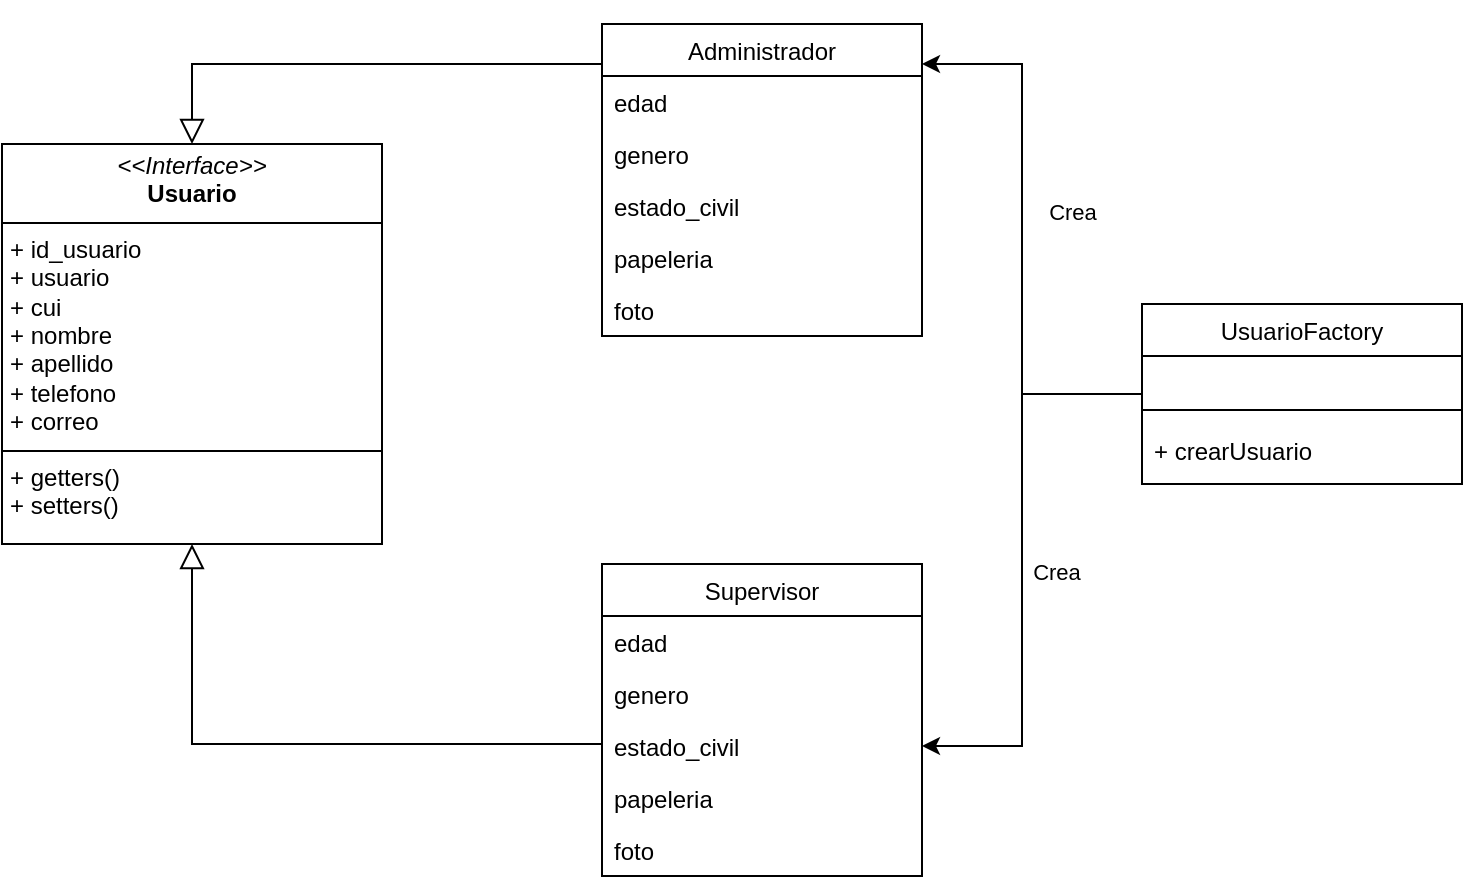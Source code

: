 <mxfile version="25.0.3">
  <diagram id="C5RBs43oDa-KdzZeNtuy" name="Page-1">
    <mxGraphModel dx="1434" dy="746" grid="1" gridSize="10" guides="1" tooltips="1" connect="1" arrows="1" fold="1" page="1" pageScale="1" pageWidth="827" pageHeight="1169" math="0" shadow="0">
      <root>
        <mxCell id="WIyWlLk6GJQsqaUBKTNV-0" />
        <mxCell id="WIyWlLk6GJQsqaUBKTNV-1" parent="WIyWlLk6GJQsqaUBKTNV-0" />
        <mxCell id="zkfFHV4jXpPFQw0GAbJ--6" value="Supervisor" style="swimlane;fontStyle=0;align=center;verticalAlign=top;childLayout=stackLayout;horizontal=1;startSize=26;horizontalStack=0;resizeParent=1;resizeLast=0;collapsible=1;marginBottom=0;rounded=0;shadow=0;strokeWidth=1;" parent="WIyWlLk6GJQsqaUBKTNV-1" vertex="1">
          <mxGeometry x="360" y="320" width="160" height="156" as="geometry">
            <mxRectangle x="130" y="380" width="160" height="26" as="alternateBounds" />
          </mxGeometry>
        </mxCell>
        <mxCell id="zkfFHV4jXpPFQw0GAbJ--7" value="edad" style="text;align=left;verticalAlign=top;spacingLeft=4;spacingRight=4;overflow=hidden;rotatable=0;points=[[0,0.5],[1,0.5]];portConstraint=eastwest;" parent="zkfFHV4jXpPFQw0GAbJ--6" vertex="1">
          <mxGeometry y="26" width="160" height="26" as="geometry" />
        </mxCell>
        <mxCell id="zkfFHV4jXpPFQw0GAbJ--8" value="genero" style="text;align=left;verticalAlign=top;spacingLeft=4;spacingRight=4;overflow=hidden;rotatable=0;points=[[0,0.5],[1,0.5]];portConstraint=eastwest;rounded=0;shadow=0;html=0;" parent="zkfFHV4jXpPFQw0GAbJ--6" vertex="1">
          <mxGeometry y="52" width="160" height="26" as="geometry" />
        </mxCell>
        <mxCell id="N0GQhPZ5D1_vWU-wDZcm-5" value="estado_civil" style="text;align=left;verticalAlign=top;spacingLeft=4;spacingRight=4;overflow=hidden;rotatable=0;points=[[0,0.5],[1,0.5]];portConstraint=eastwest;rounded=0;shadow=0;html=0;" vertex="1" parent="zkfFHV4jXpPFQw0GAbJ--6">
          <mxGeometry y="78" width="160" height="26" as="geometry" />
        </mxCell>
        <mxCell id="N0GQhPZ5D1_vWU-wDZcm-6" value="papeleria" style="text;align=left;verticalAlign=top;spacingLeft=4;spacingRight=4;overflow=hidden;rotatable=0;points=[[0,0.5],[1,0.5]];portConstraint=eastwest;rounded=0;shadow=0;html=0;" vertex="1" parent="zkfFHV4jXpPFQw0GAbJ--6">
          <mxGeometry y="104" width="160" height="26" as="geometry" />
        </mxCell>
        <mxCell id="N0GQhPZ5D1_vWU-wDZcm-7" value="foto" style="text;align=left;verticalAlign=top;spacingLeft=4;spacingRight=4;overflow=hidden;rotatable=0;points=[[0,0.5],[1,0.5]];portConstraint=eastwest;rounded=0;shadow=0;html=0;" vertex="1" parent="zkfFHV4jXpPFQw0GAbJ--6">
          <mxGeometry y="130" width="160" height="26" as="geometry" />
        </mxCell>
        <mxCell id="zkfFHV4jXpPFQw0GAbJ--12" value="" style="endArrow=block;endSize=10;endFill=0;shadow=0;strokeWidth=1;rounded=0;curved=0;edgeStyle=elbowEdgeStyle;elbow=vertical;entryX=0.5;entryY=1;entryDx=0;entryDy=0;" parent="WIyWlLk6GJQsqaUBKTNV-1" source="zkfFHV4jXpPFQw0GAbJ--6" target="N0GQhPZ5D1_vWU-wDZcm-4" edge="1">
          <mxGeometry width="160" relative="1" as="geometry">
            <mxPoint x="200" y="203" as="sourcePoint" />
            <mxPoint x="300" y="362" as="targetPoint" />
            <Array as="points">
              <mxPoint x="140" y="410" />
            </Array>
          </mxGeometry>
        </mxCell>
        <mxCell id="zkfFHV4jXpPFQw0GAbJ--16" value="" style="endArrow=block;endSize=10;endFill=0;shadow=0;strokeWidth=1;rounded=0;curved=0;edgeStyle=elbowEdgeStyle;elbow=vertical;exitX=0.5;exitY=0;exitDx=0;exitDy=0;" parent="WIyWlLk6GJQsqaUBKTNV-1" source="N0GQhPZ5D1_vWU-wDZcm-8" target="N0GQhPZ5D1_vWU-wDZcm-4" edge="1">
          <mxGeometry width="160" relative="1" as="geometry">
            <mxPoint x="414" y="374" as="sourcePoint" />
            <mxPoint x="310" y="190" as="targetPoint" />
            <Array as="points">
              <mxPoint x="290" y="70" />
              <mxPoint x="310" y="90" />
            </Array>
          </mxGeometry>
        </mxCell>
        <mxCell id="N0GQhPZ5D1_vWU-wDZcm-4" value="&lt;p style=&quot;margin:0px;margin-top:4px;text-align:center;&quot;&gt;&lt;i&gt;&amp;lt;&amp;lt;Interface&amp;gt;&amp;gt;&lt;/i&gt;&lt;br&gt;&lt;b&gt;Usuario&lt;/b&gt;&lt;/p&gt;&lt;hr size=&quot;1&quot; style=&quot;border-style:solid;&quot;&gt;&lt;p style=&quot;margin:0px;margin-left:4px;&quot;&gt;+ id_usuario&lt;br&gt;+ usuario&lt;br&gt;+ cui&lt;br&gt;+ nombre&lt;br&gt;+ apellido&lt;br&gt;+ telefono&lt;br&gt;+ correo&lt;/p&gt;&lt;hr size=&quot;1&quot; style=&quot;border-style:solid;&quot;&gt;&lt;p style=&quot;margin:0px;margin-left:4px;&quot;&gt;+ getters()&lt;/p&gt;&lt;p style=&quot;margin:0px;margin-left:4px;&quot;&gt;+ setters()&lt;/p&gt;" style="verticalAlign=top;align=left;overflow=fill;html=1;whiteSpace=wrap;" vertex="1" parent="WIyWlLk6GJQsqaUBKTNV-1">
          <mxGeometry x="60" y="110" width="190" height="200" as="geometry" />
        </mxCell>
        <mxCell id="N0GQhPZ5D1_vWU-wDZcm-8" value="Administrador" style="swimlane;fontStyle=0;align=center;verticalAlign=top;childLayout=stackLayout;horizontal=1;startSize=26;horizontalStack=0;resizeParent=1;resizeLast=0;collapsible=1;marginBottom=0;rounded=0;shadow=0;strokeWidth=1;" vertex="1" parent="WIyWlLk6GJQsqaUBKTNV-1">
          <mxGeometry x="360" y="50" width="160" height="156" as="geometry">
            <mxRectangle x="130" y="380" width="160" height="26" as="alternateBounds" />
          </mxGeometry>
        </mxCell>
        <mxCell id="N0GQhPZ5D1_vWU-wDZcm-9" value="edad" style="text;align=left;verticalAlign=top;spacingLeft=4;spacingRight=4;overflow=hidden;rotatable=0;points=[[0,0.5],[1,0.5]];portConstraint=eastwest;" vertex="1" parent="N0GQhPZ5D1_vWU-wDZcm-8">
          <mxGeometry y="26" width="160" height="26" as="geometry" />
        </mxCell>
        <mxCell id="N0GQhPZ5D1_vWU-wDZcm-10" value="genero" style="text;align=left;verticalAlign=top;spacingLeft=4;spacingRight=4;overflow=hidden;rotatable=0;points=[[0,0.5],[1,0.5]];portConstraint=eastwest;rounded=0;shadow=0;html=0;" vertex="1" parent="N0GQhPZ5D1_vWU-wDZcm-8">
          <mxGeometry y="52" width="160" height="26" as="geometry" />
        </mxCell>
        <mxCell id="N0GQhPZ5D1_vWU-wDZcm-11" value="estado_civil" style="text;align=left;verticalAlign=top;spacingLeft=4;spacingRight=4;overflow=hidden;rotatable=0;points=[[0,0.5],[1,0.5]];portConstraint=eastwest;rounded=0;shadow=0;html=0;" vertex="1" parent="N0GQhPZ5D1_vWU-wDZcm-8">
          <mxGeometry y="78" width="160" height="26" as="geometry" />
        </mxCell>
        <mxCell id="N0GQhPZ5D1_vWU-wDZcm-12" value="papeleria" style="text;align=left;verticalAlign=top;spacingLeft=4;spacingRight=4;overflow=hidden;rotatable=0;points=[[0,0.5],[1,0.5]];portConstraint=eastwest;rounded=0;shadow=0;html=0;" vertex="1" parent="N0GQhPZ5D1_vWU-wDZcm-8">
          <mxGeometry y="104" width="160" height="26" as="geometry" />
        </mxCell>
        <mxCell id="N0GQhPZ5D1_vWU-wDZcm-13" value="foto" style="text;align=left;verticalAlign=top;spacingLeft=4;spacingRight=4;overflow=hidden;rotatable=0;points=[[0,0.5],[1,0.5]];portConstraint=eastwest;rounded=0;shadow=0;html=0;" vertex="1" parent="N0GQhPZ5D1_vWU-wDZcm-8">
          <mxGeometry y="130" width="160" height="26" as="geometry" />
        </mxCell>
        <mxCell id="N0GQhPZ5D1_vWU-wDZcm-21" value="" style="group" vertex="1" connectable="0" parent="WIyWlLk6GJQsqaUBKTNV-1">
          <mxGeometry x="630" y="190" width="160" height="90" as="geometry" />
        </mxCell>
        <mxCell id="zkfFHV4jXpPFQw0GAbJ--17" value="UsuarioFactory" style="swimlane;fontStyle=0;align=center;verticalAlign=top;childLayout=stackLayout;horizontal=1;startSize=26;horizontalStack=0;resizeParent=1;resizeLast=0;collapsible=1;marginBottom=0;rounded=0;shadow=0;strokeWidth=1;" parent="N0GQhPZ5D1_vWU-wDZcm-21" vertex="1">
          <mxGeometry width="160" height="90" as="geometry">
            <mxRectangle x="550" y="140" width="160" height="26" as="alternateBounds" />
          </mxGeometry>
        </mxCell>
        <mxCell id="N0GQhPZ5D1_vWU-wDZcm-19" value="" style="line;html=1;strokeWidth=1;align=left;verticalAlign=middle;spacingTop=-1;spacingLeft=3;spacingRight=3;rotatable=0;labelPosition=right;points=[];portConstraint=eastwest;" vertex="1" parent="zkfFHV4jXpPFQw0GAbJ--17">
          <mxGeometry y="26" width="160" height="54" as="geometry" />
        </mxCell>
        <mxCell id="N0GQhPZ5D1_vWU-wDZcm-16" value="+ crearUsuario" style="text;align=left;verticalAlign=top;spacingLeft=4;spacingRight=4;overflow=hidden;rotatable=0;points=[[0,0.5],[1,0.5]];portConstraint=eastwest;" vertex="1" parent="N0GQhPZ5D1_vWU-wDZcm-21">
          <mxGeometry y="60" width="160" height="26" as="geometry" />
        </mxCell>
        <mxCell id="N0GQhPZ5D1_vWU-wDZcm-22" style="edgeStyle=orthogonalEdgeStyle;rounded=0;orthogonalLoop=1;jettySize=auto;html=1;" edge="1" parent="WIyWlLk6GJQsqaUBKTNV-1" source="zkfFHV4jXpPFQw0GAbJ--17" target="N0GQhPZ5D1_vWU-wDZcm-8">
          <mxGeometry relative="1" as="geometry">
            <Array as="points">
              <mxPoint x="570" y="235" />
              <mxPoint x="570" y="70" />
            </Array>
          </mxGeometry>
        </mxCell>
        <mxCell id="N0GQhPZ5D1_vWU-wDZcm-23" value="Crea" style="edgeLabel;html=1;align=center;verticalAlign=middle;resizable=0;points=[];" vertex="1" connectable="0" parent="N0GQhPZ5D1_vWU-wDZcm-22">
          <mxGeometry x="0.069" y="-4" relative="1" as="geometry">
            <mxPoint x="21" y="-4" as="offset" />
          </mxGeometry>
        </mxCell>
        <mxCell id="N0GQhPZ5D1_vWU-wDZcm-24" style="edgeStyle=orthogonalEdgeStyle;rounded=0;orthogonalLoop=1;jettySize=auto;html=1;exitX=0;exitY=0.5;exitDx=0;exitDy=0;" edge="1" parent="WIyWlLk6GJQsqaUBKTNV-1" source="zkfFHV4jXpPFQw0GAbJ--17" target="N0GQhPZ5D1_vWU-wDZcm-5">
          <mxGeometry relative="1" as="geometry">
            <mxPoint x="620" y="230" as="sourcePoint" />
            <mxPoint x="530" y="138" as="targetPoint" />
            <Array as="points">
              <mxPoint x="570" y="235" />
              <mxPoint x="570" y="411" />
            </Array>
          </mxGeometry>
        </mxCell>
        <mxCell id="N0GQhPZ5D1_vWU-wDZcm-25" value="Crea" style="edgeLabel;html=1;align=center;verticalAlign=middle;resizable=0;points=[];" vertex="1" connectable="0" parent="N0GQhPZ5D1_vWU-wDZcm-24">
          <mxGeometry x="0.069" y="-4" relative="1" as="geometry">
            <mxPoint x="21" y="-4" as="offset" />
          </mxGeometry>
        </mxCell>
      </root>
    </mxGraphModel>
  </diagram>
</mxfile>
